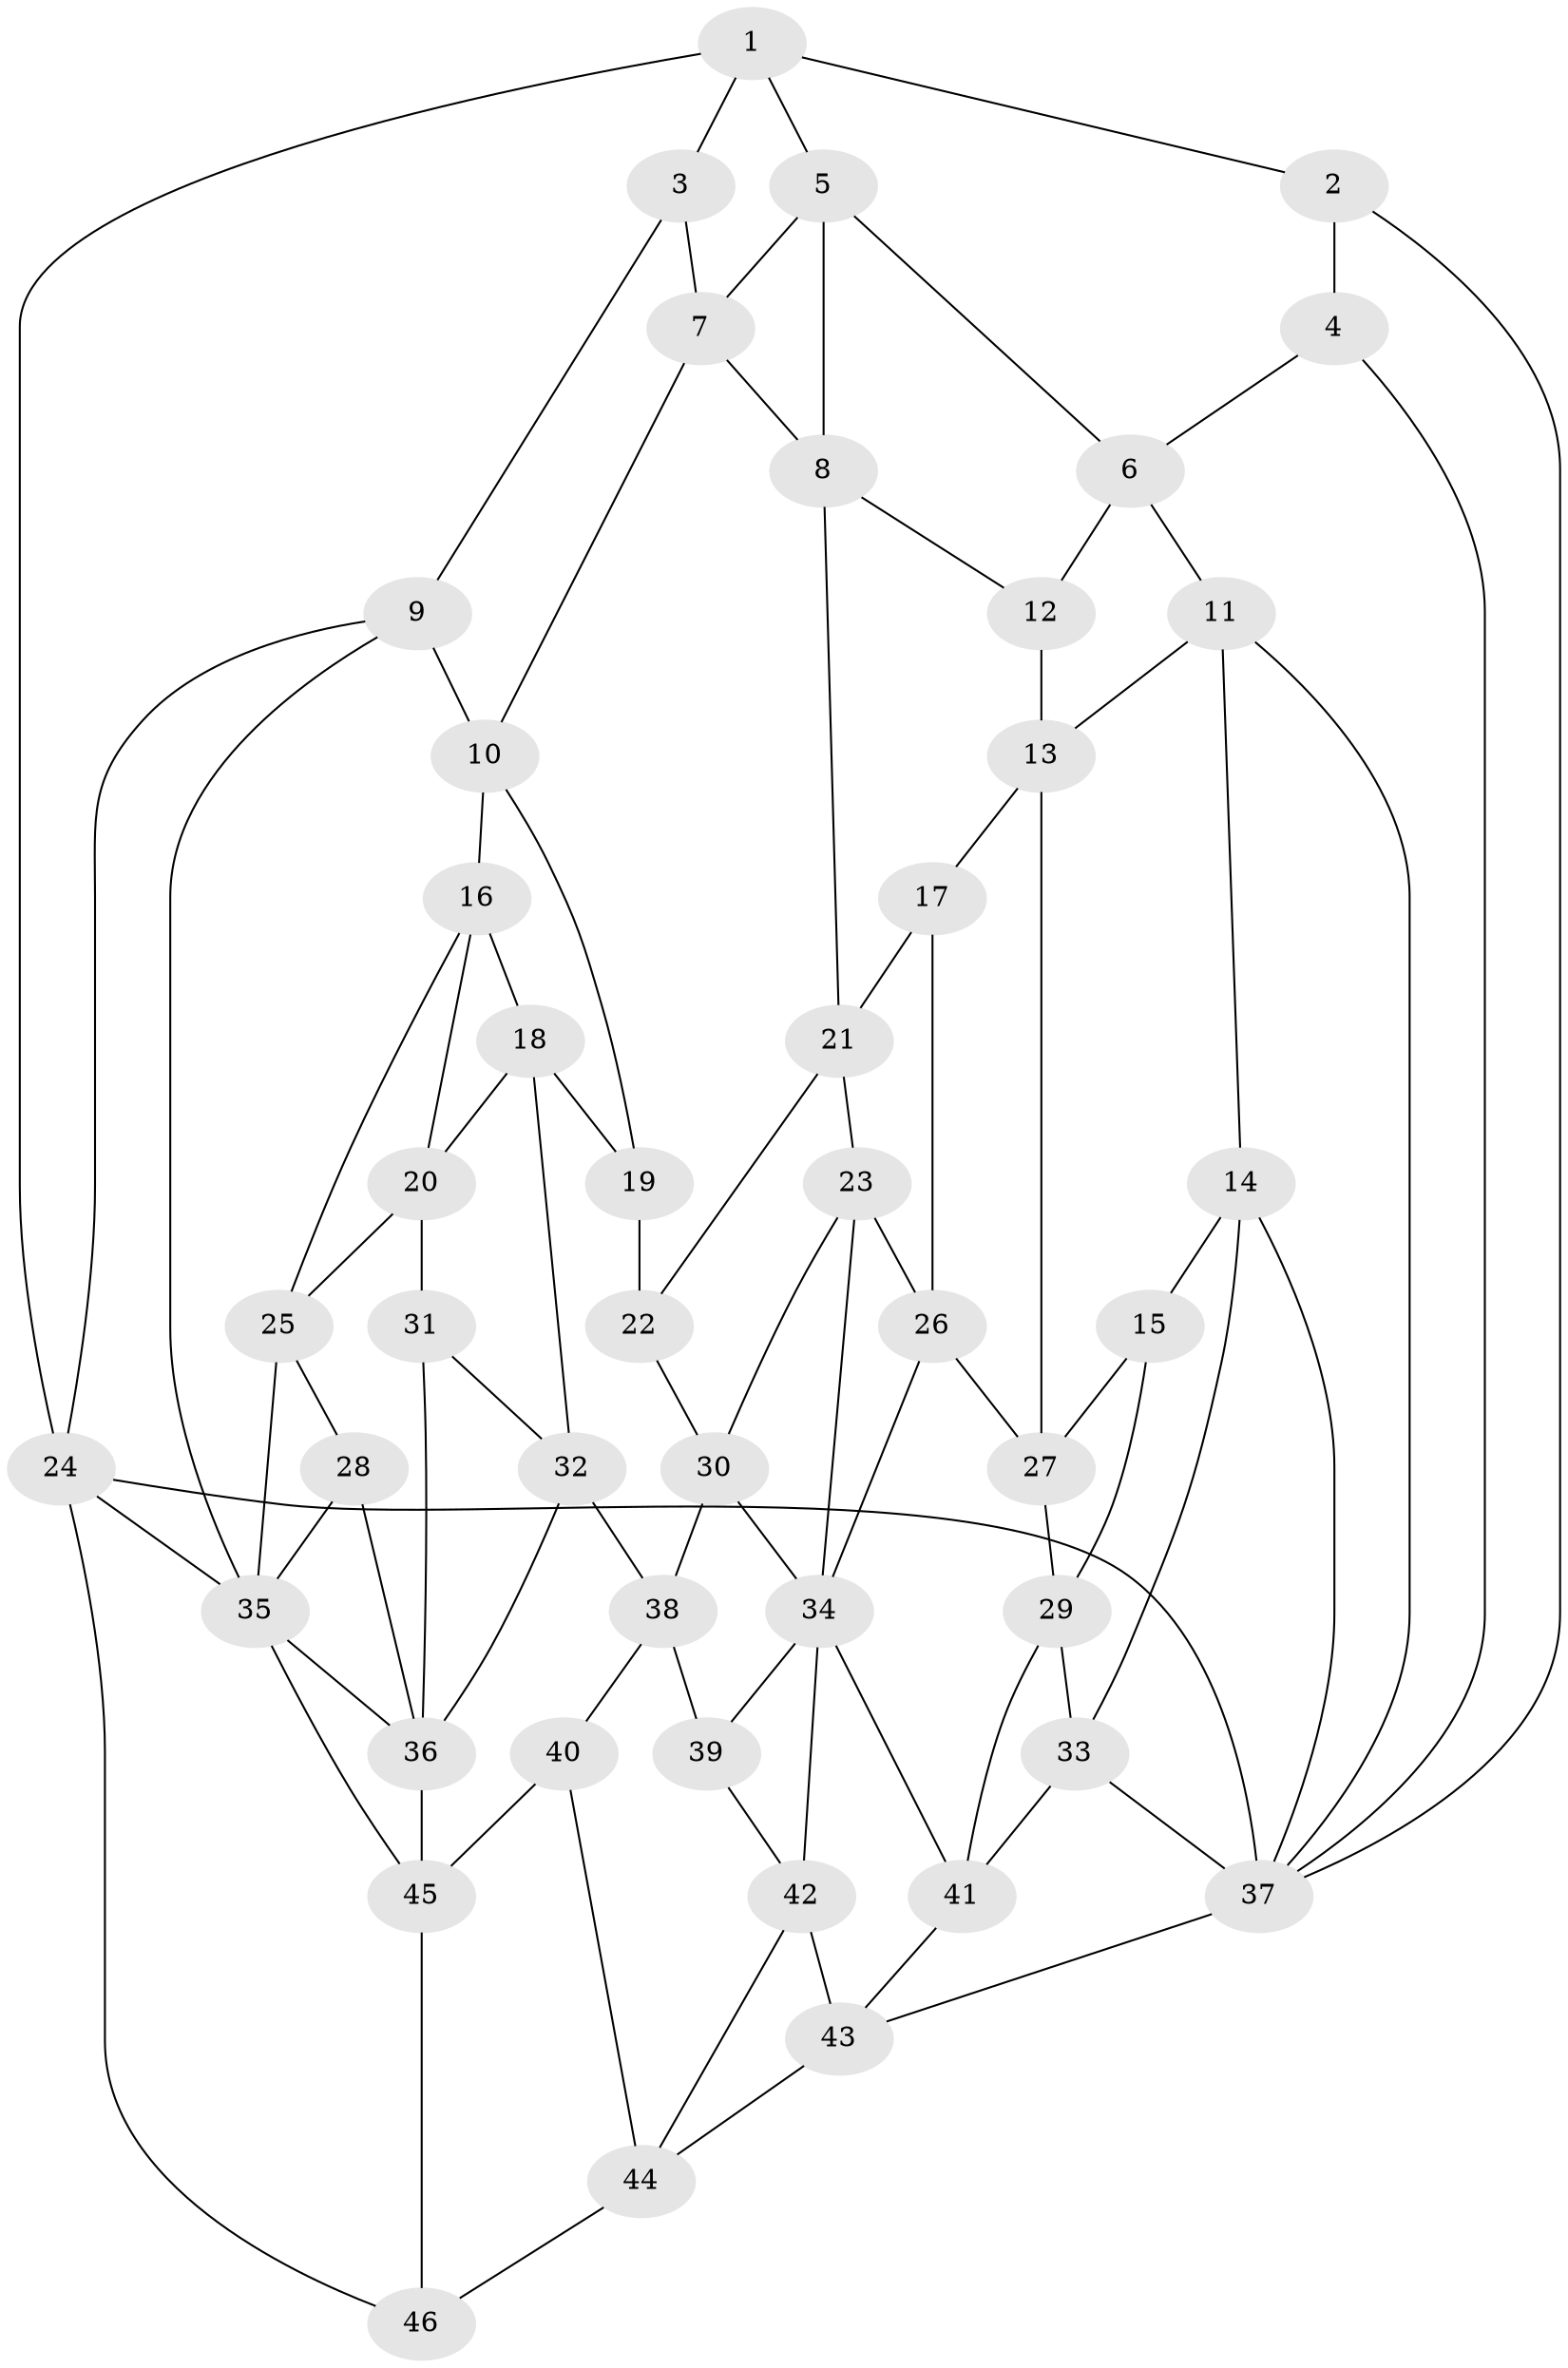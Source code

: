// original degree distribution, {3: 0.021739130434782608, 4: 0.21739130434782608, 5: 0.5652173913043478, 6: 0.1956521739130435}
// Generated by graph-tools (version 1.1) at 2025/27/03/09/25 03:27:10]
// undirected, 46 vertices, 90 edges
graph export_dot {
graph [start="1"]
  node [color=gray90,style=filled];
  1;
  2;
  3;
  4;
  5;
  6;
  7;
  8;
  9;
  10;
  11;
  12;
  13;
  14;
  15;
  16;
  17;
  18;
  19;
  20;
  21;
  22;
  23;
  24;
  25;
  26;
  27;
  28;
  29;
  30;
  31;
  32;
  33;
  34;
  35;
  36;
  37;
  38;
  39;
  40;
  41;
  42;
  43;
  44;
  45;
  46;
  1 -- 2 [weight=1.0];
  1 -- 3 [weight=1.0];
  1 -- 5 [weight=1.0];
  1 -- 24 [weight=1.0];
  2 -- 4 [weight=1.0];
  2 -- 37 [weight=1.0];
  3 -- 7 [weight=1.0];
  3 -- 9 [weight=1.0];
  4 -- 6 [weight=1.0];
  4 -- 37 [weight=1.0];
  5 -- 6 [weight=1.0];
  5 -- 7 [weight=1.0];
  5 -- 8 [weight=1.0];
  6 -- 11 [weight=1.0];
  6 -- 12 [weight=1.0];
  7 -- 8 [weight=1.0];
  7 -- 10 [weight=1.0];
  8 -- 12 [weight=1.0];
  8 -- 21 [weight=1.0];
  9 -- 10 [weight=1.0];
  9 -- 24 [weight=1.0];
  9 -- 35 [weight=1.0];
  10 -- 16 [weight=1.0];
  10 -- 19 [weight=1.0];
  11 -- 13 [weight=1.0];
  11 -- 14 [weight=1.0];
  11 -- 37 [weight=1.0];
  12 -- 13 [weight=1.0];
  13 -- 17 [weight=1.0];
  13 -- 27 [weight=1.0];
  14 -- 15 [weight=1.0];
  14 -- 33 [weight=1.0];
  14 -- 37 [weight=1.0];
  15 -- 27 [weight=1.0];
  15 -- 29 [weight=1.0];
  16 -- 18 [weight=1.0];
  16 -- 20 [weight=1.0];
  16 -- 25 [weight=1.0];
  17 -- 21 [weight=1.0];
  17 -- 26 [weight=1.0];
  18 -- 19 [weight=1.0];
  18 -- 20 [weight=1.0];
  18 -- 32 [weight=1.0];
  19 -- 22 [weight=2.0];
  20 -- 25 [weight=1.0];
  20 -- 31 [weight=1.0];
  21 -- 22 [weight=1.0];
  21 -- 23 [weight=1.0];
  22 -- 30 [weight=1.0];
  23 -- 26 [weight=1.0];
  23 -- 30 [weight=1.0];
  23 -- 34 [weight=1.0];
  24 -- 35 [weight=1.0];
  24 -- 37 [weight=2.0];
  24 -- 46 [weight=1.0];
  25 -- 28 [weight=1.0];
  25 -- 35 [weight=1.0];
  26 -- 27 [weight=1.0];
  26 -- 34 [weight=1.0];
  27 -- 29 [weight=1.0];
  28 -- 35 [weight=1.0];
  28 -- 36 [weight=1.0];
  29 -- 33 [weight=1.0];
  29 -- 41 [weight=1.0];
  30 -- 34 [weight=1.0];
  30 -- 38 [weight=1.0];
  31 -- 32 [weight=1.0];
  31 -- 36 [weight=2.0];
  32 -- 36 [weight=1.0];
  32 -- 38 [weight=1.0];
  33 -- 37 [weight=1.0];
  33 -- 41 [weight=1.0];
  34 -- 39 [weight=1.0];
  34 -- 41 [weight=1.0];
  34 -- 42 [weight=1.0];
  35 -- 36 [weight=1.0];
  35 -- 45 [weight=1.0];
  36 -- 45 [weight=1.0];
  37 -- 43 [weight=1.0];
  38 -- 39 [weight=1.0];
  38 -- 40 [weight=1.0];
  39 -- 42 [weight=1.0];
  40 -- 44 [weight=1.0];
  40 -- 45 [weight=1.0];
  41 -- 43 [weight=1.0];
  42 -- 43 [weight=1.0];
  42 -- 44 [weight=1.0];
  43 -- 44 [weight=1.0];
  44 -- 46 [weight=1.0];
  45 -- 46 [weight=1.0];
}
